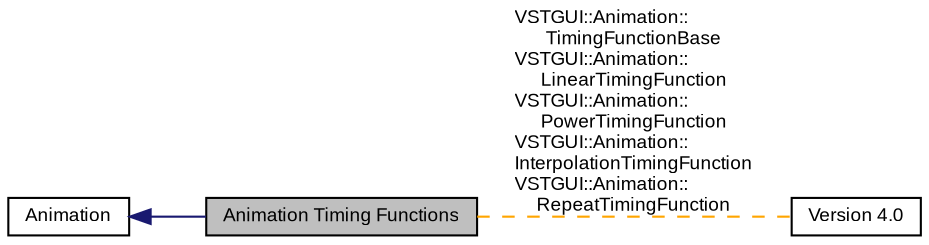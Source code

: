 digraph "Animation Timing Functions"
{
  bgcolor="transparent";
  edge [fontname="Arial",fontsize="9",labelfontname="Arial",labelfontsize="9"];
  node [fontname="Arial",fontsize="9",shape=record];
  rankdir=LR;
  Node1 [label="Animation",height=0.2,width=0.4,color="black",URL="$group__animation.html"];
  Node2 [label="Version 4.0",height=0.2,width=0.4,color="black",URL="$group__new__in__4__0.html"];
  Node0 [label="Animation Timing Functions",height=0.2,width=0.4,color="black", fillcolor="grey75", style="filled" fontcolor="black"];
  Node1->Node0 [shape=plaintext, color="midnightblue", dir="back", style="solid"];
  Node0->Node2 [shape=plaintext, label="VSTGUI::Animation::\lTimingFunctionBase\nVSTGUI::Animation::\lLinearTimingFunction\nVSTGUI::Animation::\lPowerTimingFunction\nVSTGUI::Animation::\lInterpolationTimingFunction\nVSTGUI::Animation::\lRepeatTimingFunction", color="orange", dir="none", style="dashed"];
}
